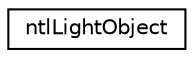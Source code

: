 digraph G
{
  edge [fontname="Helvetica",fontsize="10",labelfontname="Helvetica",labelfontsize="10"];
  node [fontname="Helvetica",fontsize="10",shape=record];
  rankdir=LR;
  Node1 [label="ntlLightObject",height=0.2,width=0.4,color="black", fillcolor="white", style="filled",URL="$d3/d68/classntlLightObject.html"];
}
